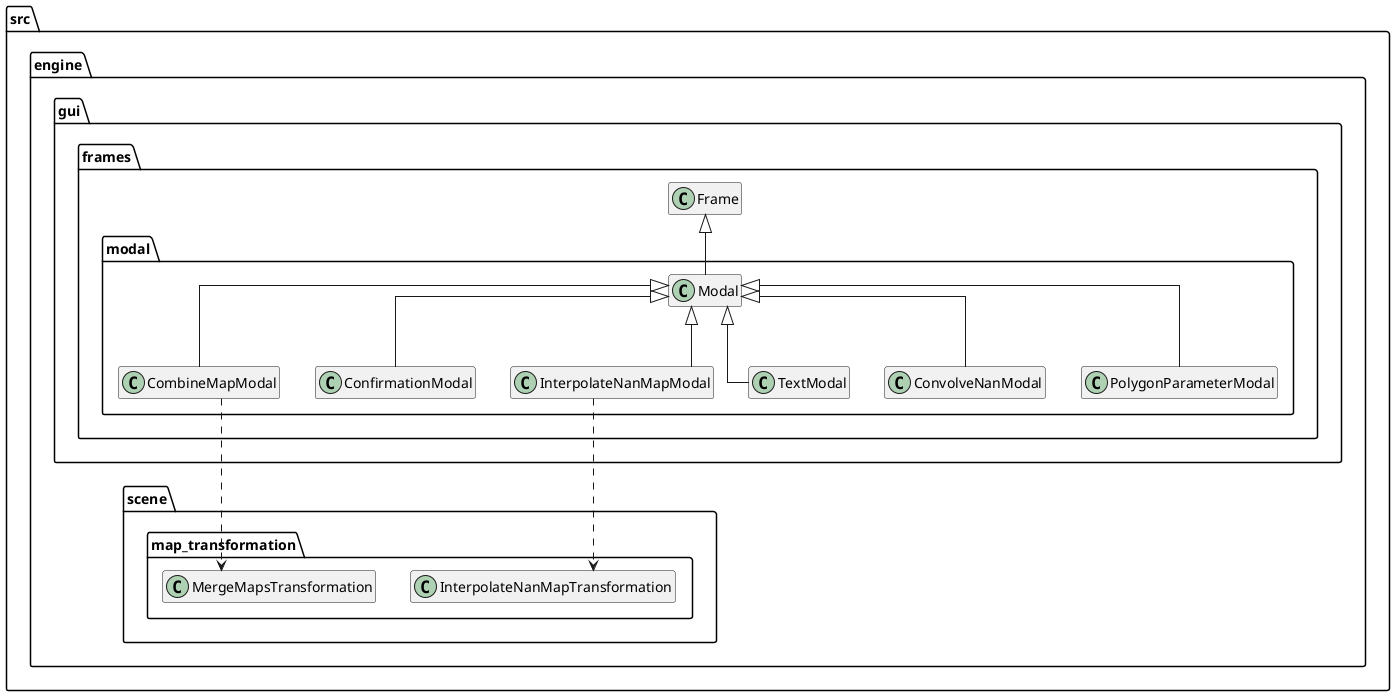 @startuml

' Template file to use to create the diagrams od the packages.
' Every file must have a sub part called INTERNAL with the internal connections of the package and
' a sub part called EXTERNAL with the external parts.
skinparam linetype polyline
skinparam linetype ortho

!startsub INTERNAL

package src.engine.gui.frames.modal {
    class src.engine.gui.frames.modal.Modal
    class src.engine.gui.frames.modal.CombineMapModal
    class src.engine.gui.frames.modal.ConfirmationModal
    class src.engine.gui.frames.modal.InterpolateNanMapModal
    class src.engine.gui.frames.modal.TextModal
    class src.engine.gui.frames.modal.ConvolveNanModal
    class src.engine.gui.frames.modal.ConfirmationModal
    class src.engine.gui.frames.modal.PolygonParameterModal
}

src.engine.gui.frames.modal.CombineMapModal -u-|> src.engine.gui.frames.modal.Modal
src.engine.gui.frames.modal.ConfirmationModal -u-|> src.engine.gui.frames.modal.Modal
src.engine.gui.frames.modal.InterpolateNanMapModal -u-|> src.engine.gui.frames.modal.Modal
src.engine.gui.frames.modal.TextModal -u-|> src.engine.gui.frames.modal.Modal
src.engine.gui.frames.modal.ConvolveNanModal -u-|> src.engine.gui.frames.modal.Modal
src.engine.gui.frames.modal.PolygonParameterModal -u-|> src.engine.gui.frames.modal.Modal
!endsub

!startsub EXTERNAL
src.engine.gui.frames.modal.Modal -u-|> src.engine.gui.frames.Frame

src.engine.gui.frames.modal.InterpolateNanMapModal ..> src.engine.scene.map_transformation.InterpolateNanMapTransformation
src.engine.gui.frames.modal.CombineMapModal ..> src.engine.scene.map_transformation.MergeMapsTransformation
!endsub


' Code that will affect only the current diagram
' can be messy since it will not be imported
hide members

@enduml